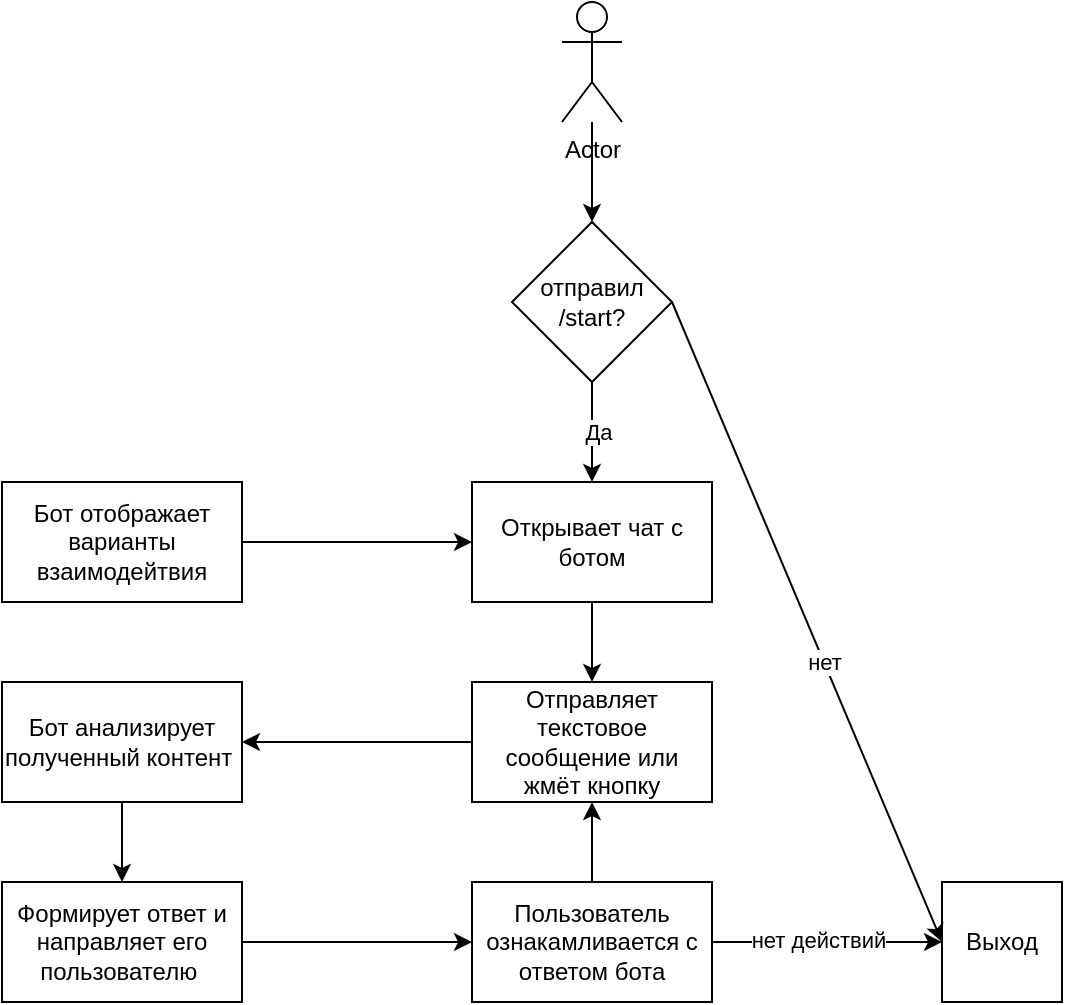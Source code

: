 <mxfile version="22.0.8" type="github">
  <diagram name="Страница — 1" id="5FJGtUaLvc8kbi69Jgre">
    <mxGraphModel dx="847" dy="904" grid="1" gridSize="10" guides="1" tooltips="1" connect="1" arrows="1" fold="1" page="1" pageScale="1" pageWidth="827" pageHeight="1169" math="0" shadow="0">
      <root>
        <mxCell id="0" />
        <mxCell id="1" parent="0" />
        <mxCell id="BHRzeg4Tige4BvSvJ6PO-1" value="Actor" style="shape=umlActor;verticalLabelPosition=bottom;verticalAlign=top;html=1;outlineConnect=0;" vertex="1" parent="1">
          <mxGeometry x="550" y="40" width="30" height="60" as="geometry" />
        </mxCell>
        <mxCell id="BHRzeg4Tige4BvSvJ6PO-2" value="Отправляет текстовое сообщение или жмёт кнопку" style="rounded=0;whiteSpace=wrap;html=1;" vertex="1" parent="1">
          <mxGeometry x="505" y="380" width="120" height="60" as="geometry" />
        </mxCell>
        <mxCell id="BHRzeg4Tige4BvSvJ6PO-3" value="" style="endArrow=classic;html=1;rounded=0;entryX=0.5;entryY=0;entryDx=0;entryDy=0;" edge="1" parent="1" source="BHRzeg4Tige4BvSvJ6PO-22" target="BHRzeg4Tige4BvSvJ6PO-4">
          <mxGeometry width="50" height="50" relative="1" as="geometry">
            <mxPoint x="550" y="510" as="sourcePoint" />
            <mxPoint x="600" y="460" as="targetPoint" />
          </mxGeometry>
        </mxCell>
        <mxCell id="BHRzeg4Tige4BvSvJ6PO-24" value="Да" style="edgeLabel;html=1;align=center;verticalAlign=middle;resizable=0;points=[];" vertex="1" connectable="0" parent="BHRzeg4Tige4BvSvJ6PO-3">
          <mxGeometry y="3" relative="1" as="geometry">
            <mxPoint as="offset" />
          </mxGeometry>
        </mxCell>
        <mxCell id="BHRzeg4Tige4BvSvJ6PO-4" value="Открывает чат с ботом" style="rounded=0;whiteSpace=wrap;html=1;" vertex="1" parent="1">
          <mxGeometry x="505" y="280" width="120" height="60" as="geometry" />
        </mxCell>
        <mxCell id="BHRzeg4Tige4BvSvJ6PO-6" value="Бот отображает варианты взаимодейтвия" style="rounded=0;whiteSpace=wrap;html=1;" vertex="1" parent="1">
          <mxGeometry x="270" y="280" width="120" height="60" as="geometry" />
        </mxCell>
        <mxCell id="BHRzeg4Tige4BvSvJ6PO-7" value="" style="endArrow=classic;html=1;rounded=0;exitX=1;exitY=0.5;exitDx=0;exitDy=0;entryX=0;entryY=0.5;entryDx=0;entryDy=0;" edge="1" parent="1" source="BHRzeg4Tige4BvSvJ6PO-6" target="BHRzeg4Tige4BvSvJ6PO-4">
          <mxGeometry width="50" height="50" relative="1" as="geometry">
            <mxPoint x="550" y="610" as="sourcePoint" />
            <mxPoint x="600" y="560" as="targetPoint" />
          </mxGeometry>
        </mxCell>
        <mxCell id="BHRzeg4Tige4BvSvJ6PO-8" value="" style="endArrow=classic;html=1;rounded=0;exitX=0.5;exitY=1;exitDx=0;exitDy=0;entryX=0.5;entryY=0;entryDx=0;entryDy=0;" edge="1" parent="1" source="BHRzeg4Tige4BvSvJ6PO-4" target="BHRzeg4Tige4BvSvJ6PO-2">
          <mxGeometry width="50" height="50" relative="1" as="geometry">
            <mxPoint x="550" y="610" as="sourcePoint" />
            <mxPoint x="600" y="560" as="targetPoint" />
          </mxGeometry>
        </mxCell>
        <mxCell id="BHRzeg4Tige4BvSvJ6PO-9" value="Бот анализирует полученный контент&amp;nbsp;" style="rounded=0;whiteSpace=wrap;html=1;" vertex="1" parent="1">
          <mxGeometry x="270" y="380" width="120" height="60" as="geometry" />
        </mxCell>
        <mxCell id="BHRzeg4Tige4BvSvJ6PO-10" value="" style="endArrow=classic;html=1;rounded=0;entryX=1;entryY=0.5;entryDx=0;entryDy=0;exitX=0;exitY=0.5;exitDx=0;exitDy=0;" edge="1" parent="1" source="BHRzeg4Tige4BvSvJ6PO-2" target="BHRzeg4Tige4BvSvJ6PO-9">
          <mxGeometry width="50" height="50" relative="1" as="geometry">
            <mxPoint x="460" y="470" as="sourcePoint" />
            <mxPoint x="510" y="420" as="targetPoint" />
          </mxGeometry>
        </mxCell>
        <mxCell id="BHRzeg4Tige4BvSvJ6PO-11" value="Пользователь ознакамливается с ответом бота" style="rounded=0;whiteSpace=wrap;html=1;" vertex="1" parent="1">
          <mxGeometry x="505" y="480" width="120" height="60" as="geometry" />
        </mxCell>
        <mxCell id="BHRzeg4Tige4BvSvJ6PO-12" value="Формирует ответ и направляет его пользователю&amp;nbsp;" style="rounded=0;whiteSpace=wrap;html=1;" vertex="1" parent="1">
          <mxGeometry x="270" y="480" width="120" height="60" as="geometry" />
        </mxCell>
        <mxCell id="BHRzeg4Tige4BvSvJ6PO-13" value="" style="endArrow=classic;html=1;rounded=0;entryX=0.5;entryY=0;entryDx=0;entryDy=0;exitX=0.5;exitY=1;exitDx=0;exitDy=0;" edge="1" parent="1" source="BHRzeg4Tige4BvSvJ6PO-9" target="BHRzeg4Tige4BvSvJ6PO-12">
          <mxGeometry width="50" height="50" relative="1" as="geometry">
            <mxPoint x="230" y="500" as="sourcePoint" />
            <mxPoint x="280" y="450" as="targetPoint" />
          </mxGeometry>
        </mxCell>
        <mxCell id="BHRzeg4Tige4BvSvJ6PO-14" value="" style="endArrow=classic;html=1;rounded=0;entryX=0;entryY=0.5;entryDx=0;entryDy=0;exitX=1;exitY=0.5;exitDx=0;exitDy=0;" edge="1" parent="1" source="BHRzeg4Tige4BvSvJ6PO-12" target="BHRzeg4Tige4BvSvJ6PO-11">
          <mxGeometry width="50" height="50" relative="1" as="geometry">
            <mxPoint x="450" y="630" as="sourcePoint" />
            <mxPoint x="500" y="580" as="targetPoint" />
          </mxGeometry>
        </mxCell>
        <mxCell id="BHRzeg4Tige4BvSvJ6PO-15" value="" style="endArrow=classic;html=1;rounded=0;exitX=0.5;exitY=0;exitDx=0;exitDy=0;entryX=0.5;entryY=1;entryDx=0;entryDy=0;" edge="1" parent="1" source="BHRzeg4Tige4BvSvJ6PO-11" target="BHRzeg4Tige4BvSvJ6PO-2">
          <mxGeometry width="50" height="50" relative="1" as="geometry">
            <mxPoint x="730" y="540" as="sourcePoint" />
            <mxPoint x="780" y="490" as="targetPoint" />
          </mxGeometry>
        </mxCell>
        <mxCell id="BHRzeg4Tige4BvSvJ6PO-23" value="" style="endArrow=classic;html=1;rounded=0;entryX=0.5;entryY=0;entryDx=0;entryDy=0;" edge="1" parent="1" source="BHRzeg4Tige4BvSvJ6PO-1" target="BHRzeg4Tige4BvSvJ6PO-22">
          <mxGeometry width="50" height="50" relative="1" as="geometry">
            <mxPoint x="565" y="100" as="sourcePoint" />
            <mxPoint x="565" y="280" as="targetPoint" />
          </mxGeometry>
        </mxCell>
        <mxCell id="BHRzeg4Tige4BvSvJ6PO-22" value="отправил /start?" style="rhombus;whiteSpace=wrap;html=1;" vertex="1" parent="1">
          <mxGeometry x="525" y="150" width="80" height="80" as="geometry" />
        </mxCell>
        <mxCell id="BHRzeg4Tige4BvSvJ6PO-25" value="Выход" style="whiteSpace=wrap;html=1;aspect=fixed;" vertex="1" parent="1">
          <mxGeometry x="740" y="480" width="60" height="60" as="geometry" />
        </mxCell>
        <mxCell id="BHRzeg4Tige4BvSvJ6PO-26" value="" style="endArrow=classic;html=1;rounded=0;exitX=1;exitY=0.5;exitDx=0;exitDy=0;entryX=0;entryY=0.5;entryDx=0;entryDy=0;" edge="1" parent="1" source="BHRzeg4Tige4BvSvJ6PO-22" target="BHRzeg4Tige4BvSvJ6PO-25">
          <mxGeometry width="50" height="50" relative="1" as="geometry">
            <mxPoint x="710" y="240" as="sourcePoint" />
            <mxPoint x="760" y="190" as="targetPoint" />
          </mxGeometry>
        </mxCell>
        <mxCell id="BHRzeg4Tige4BvSvJ6PO-29" value="нет" style="edgeLabel;html=1;align=center;verticalAlign=middle;resizable=0;points=[];" vertex="1" connectable="0" parent="BHRzeg4Tige4BvSvJ6PO-26">
          <mxGeometry x="0.125" relative="1" as="geometry">
            <mxPoint as="offset" />
          </mxGeometry>
        </mxCell>
        <mxCell id="BHRzeg4Tige4BvSvJ6PO-27" value="" style="endArrow=classic;html=1;rounded=0;entryX=0;entryY=0.5;entryDx=0;entryDy=0;exitX=1;exitY=0.5;exitDx=0;exitDy=0;" edge="1" parent="1" source="BHRzeg4Tige4BvSvJ6PO-11" target="BHRzeg4Tige4BvSvJ6PO-25">
          <mxGeometry width="50" height="50" relative="1" as="geometry">
            <mxPoint x="400" y="430" as="sourcePoint" />
            <mxPoint x="450" y="380" as="targetPoint" />
          </mxGeometry>
        </mxCell>
        <mxCell id="BHRzeg4Tige4BvSvJ6PO-30" value="нет действий" style="edgeLabel;html=1;align=center;verticalAlign=middle;resizable=0;points=[];" vertex="1" connectable="0" parent="BHRzeg4Tige4BvSvJ6PO-27">
          <mxGeometry x="-0.078" y="1" relative="1" as="geometry">
            <mxPoint as="offset" />
          </mxGeometry>
        </mxCell>
      </root>
    </mxGraphModel>
  </diagram>
</mxfile>
